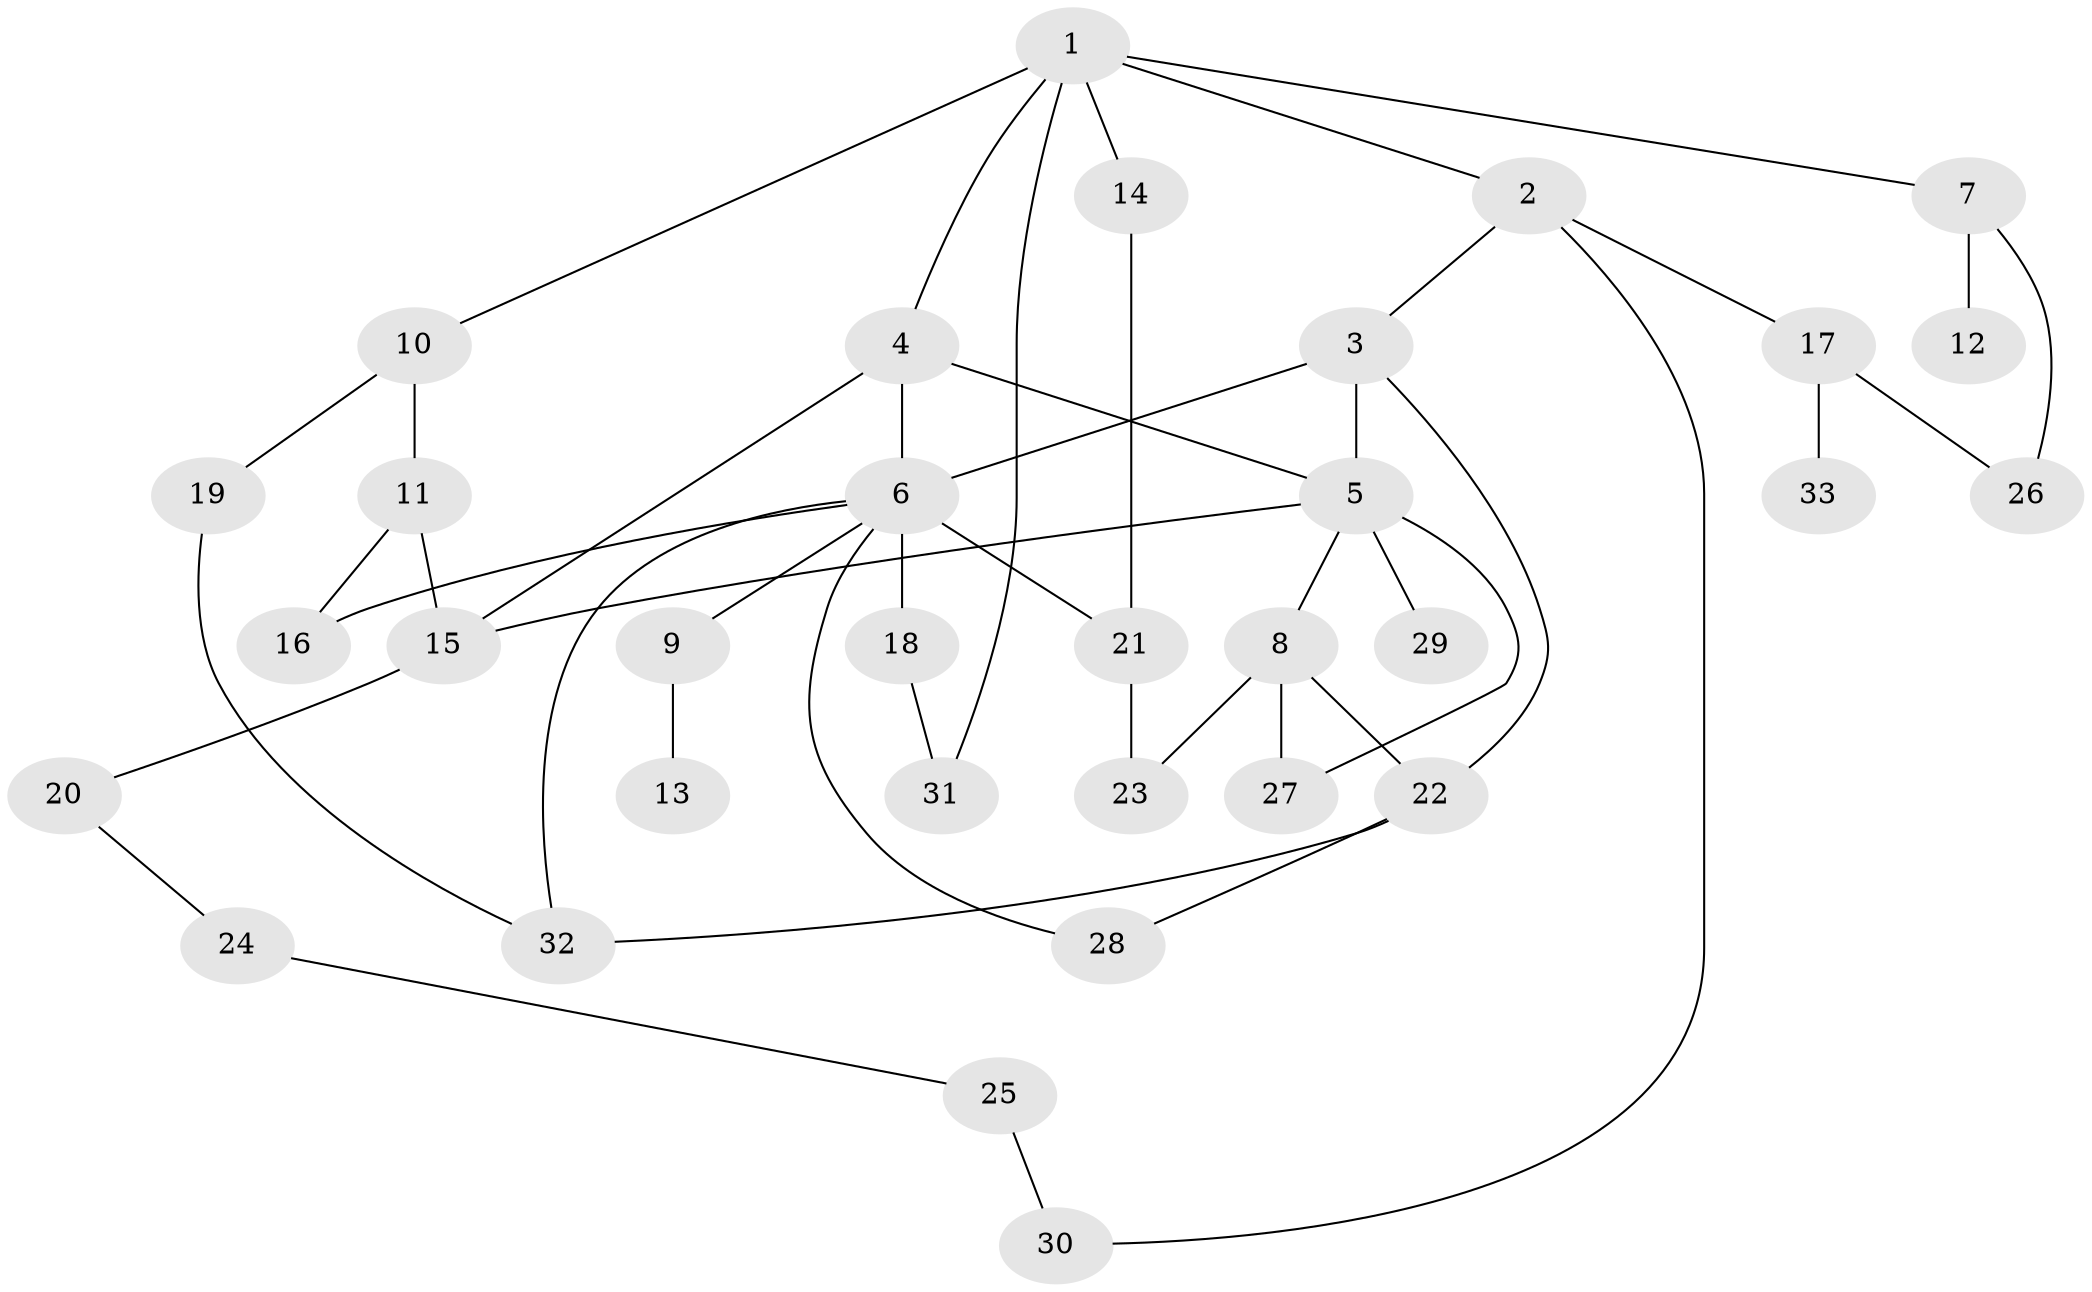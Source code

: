 // original degree distribution, {7: 0.030303030303030304, 4: 0.12121212121212122, 6: 0.015151515151515152, 2: 0.3181818181818182, 5: 0.030303030303030304, 3: 0.25757575757575757, 1: 0.22727272727272727}
// Generated by graph-tools (version 1.1) at 2025/34/03/09/25 02:34:21]
// undirected, 33 vertices, 47 edges
graph export_dot {
graph [start="1"]
  node [color=gray90,style=filled];
  1;
  2;
  3;
  4;
  5;
  6;
  7;
  8;
  9;
  10;
  11;
  12;
  13;
  14;
  15;
  16;
  17;
  18;
  19;
  20;
  21;
  22;
  23;
  24;
  25;
  26;
  27;
  28;
  29;
  30;
  31;
  32;
  33;
  1 -- 2 [weight=1.0];
  1 -- 4 [weight=1.0];
  1 -- 7 [weight=1.0];
  1 -- 10 [weight=1.0];
  1 -- 14 [weight=1.0];
  1 -- 31 [weight=1.0];
  2 -- 3 [weight=1.0];
  2 -- 17 [weight=1.0];
  2 -- 30 [weight=1.0];
  3 -- 5 [weight=4.0];
  3 -- 6 [weight=2.0];
  3 -- 22 [weight=1.0];
  4 -- 5 [weight=1.0];
  4 -- 6 [weight=1.0];
  4 -- 15 [weight=1.0];
  5 -- 8 [weight=1.0];
  5 -- 15 [weight=1.0];
  5 -- 27 [weight=2.0];
  5 -- 29 [weight=1.0];
  6 -- 9 [weight=1.0];
  6 -- 16 [weight=1.0];
  6 -- 18 [weight=1.0];
  6 -- 21 [weight=1.0];
  6 -- 28 [weight=1.0];
  6 -- 32 [weight=1.0];
  7 -- 12 [weight=1.0];
  7 -- 26 [weight=1.0];
  8 -- 22 [weight=1.0];
  8 -- 23 [weight=1.0];
  8 -- 27 [weight=1.0];
  9 -- 13 [weight=1.0];
  10 -- 11 [weight=1.0];
  10 -- 19 [weight=1.0];
  11 -- 15 [weight=1.0];
  11 -- 16 [weight=1.0];
  14 -- 21 [weight=1.0];
  15 -- 20 [weight=1.0];
  17 -- 26 [weight=1.0];
  17 -- 33 [weight=1.0];
  18 -- 31 [weight=1.0];
  19 -- 32 [weight=1.0];
  20 -- 24 [weight=1.0];
  21 -- 23 [weight=1.0];
  22 -- 28 [weight=1.0];
  22 -- 32 [weight=1.0];
  24 -- 25 [weight=1.0];
  25 -- 30 [weight=1.0];
}

